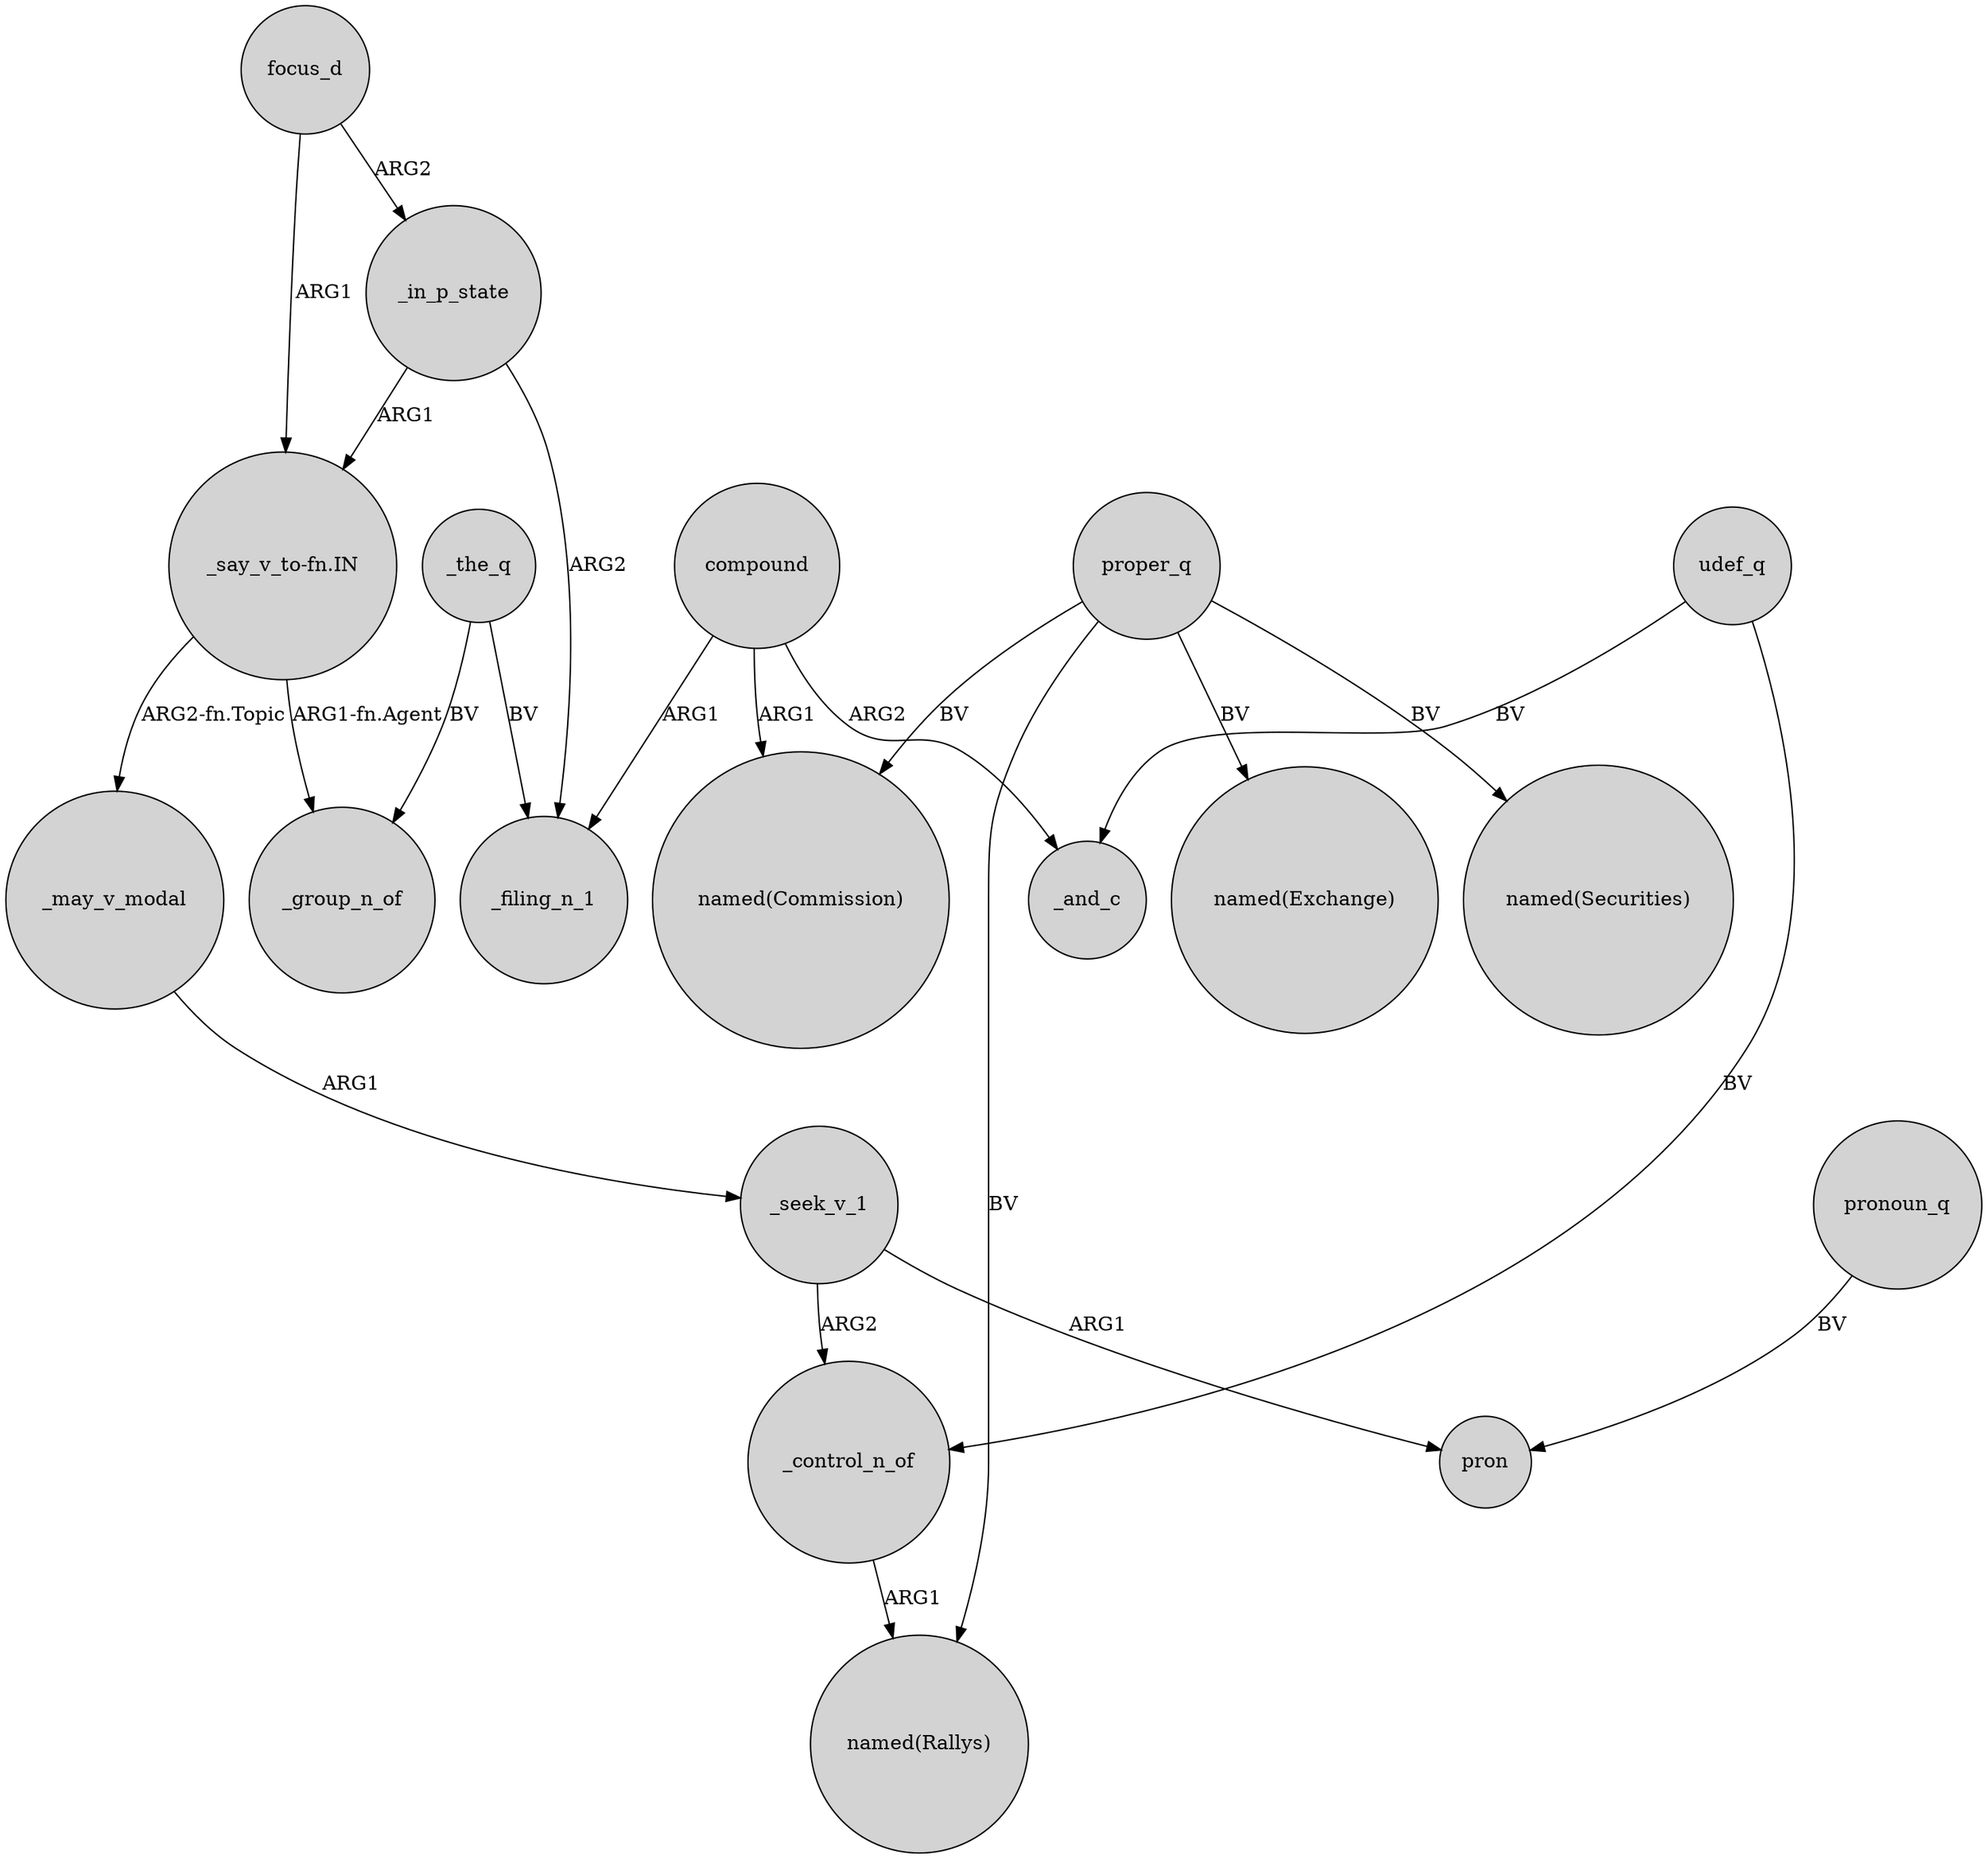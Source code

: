digraph {
	node [shape=circle style=filled]
	"_say_v_to-fn.IN" -> _group_n_of [label="ARG1-fn.Agent"]
	_seek_v_1 -> _control_n_of [label=ARG2]
	compound -> _filing_n_1 [label=ARG1]
	compound -> "named(Commission)" [label=ARG1]
	proper_q -> "named(Commission)" [label=BV]
	_the_q -> _filing_n_1 [label=BV]
	udef_q -> _control_n_of [label=BV]
	focus_d -> _in_p_state [label=ARG2]
	proper_q -> "named(Exchange)" [label=BV]
	_the_q -> _group_n_of [label=BV]
	_control_n_of -> "named(Rallys)" [label=ARG1]
	pronoun_q -> pron [label=BV]
	compound -> _and_c [label=ARG2]
	"_say_v_to-fn.IN" -> _may_v_modal [label="ARG2-fn.Topic"]
	_may_v_modal -> _seek_v_1 [label=ARG1]
	_seek_v_1 -> pron [label=ARG1]
	proper_q -> "named(Securities)" [label=BV]
	proper_q -> "named(Rallys)" [label=BV]
	udef_q -> _and_c [label=BV]
	_in_p_state -> _filing_n_1 [label=ARG2]
	_in_p_state -> "_say_v_to-fn.IN" [label=ARG1]
	focus_d -> "_say_v_to-fn.IN" [label=ARG1]
}
